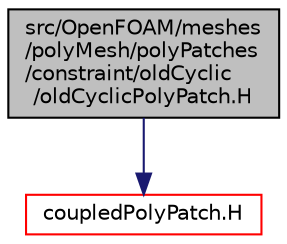 digraph "src/OpenFOAM/meshes/polyMesh/polyPatches/constraint/oldCyclic/oldCyclicPolyPatch.H"
{
  bgcolor="transparent";
  edge [fontname="Helvetica",fontsize="10",labelfontname="Helvetica",labelfontsize="10"];
  node [fontname="Helvetica",fontsize="10",shape=record];
  Node1 [label="src/OpenFOAM/meshes\l/polyMesh/polyPatches\l/constraint/oldCyclic\l/oldCyclicPolyPatch.H",height=0.2,width=0.4,color="black", fillcolor="grey75", style="filled", fontcolor="black"];
  Node1 -> Node2 [color="midnightblue",fontsize="10",style="solid",fontname="Helvetica"];
  Node2 [label="coupledPolyPatch.H",height=0.2,width=0.4,color="red",URL="$a08672.html"];
}
